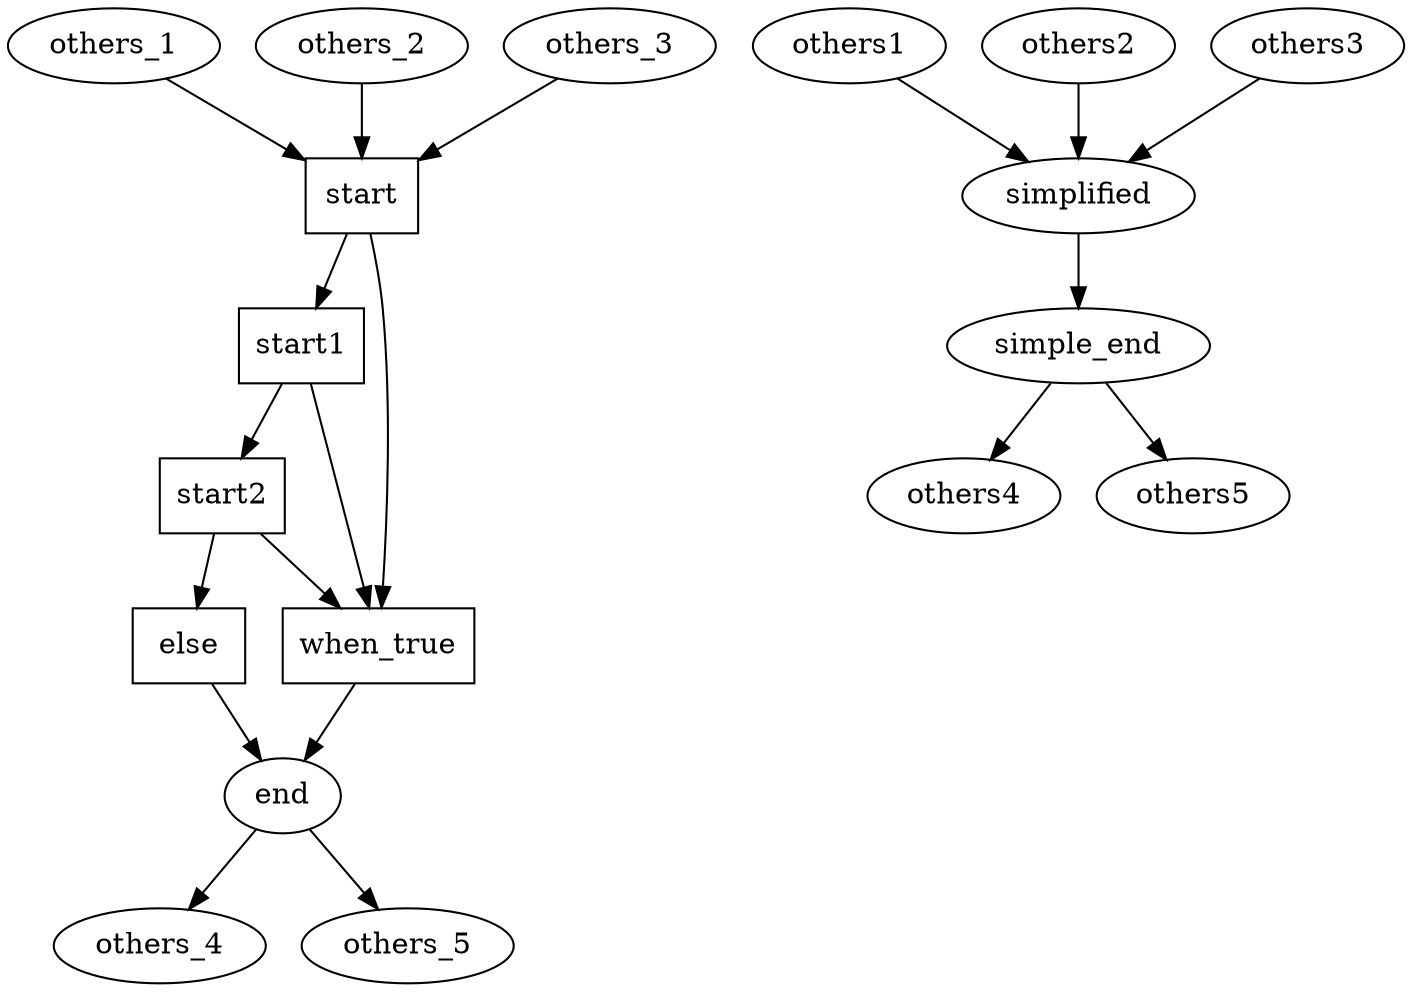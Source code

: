 digraph or_if_else{
 others_1 -> start;
 others_2 -> start;
 others_3 -> start;
 start[shape=rectangle];
 start1[shape=rectangle];
 start2[shape=rectangle];
 when_true[shape=rectangle];
 else[shape=rectangle];
 start -> when_true;
 start1 -> when_true;
 start2 -> when_true;
 start -> start1;
 start1 -> start2;
 start2 -> else;
 else -> end;
 when_true -> end;
 end -> others_4;
 end -> others_5;

 others1 -> simplified;
 others2 -> simplified;
 others3 -> simplified;
 simplified -> simple_end;
 simple_end -> others4;
 simple_end -> others5;
}

